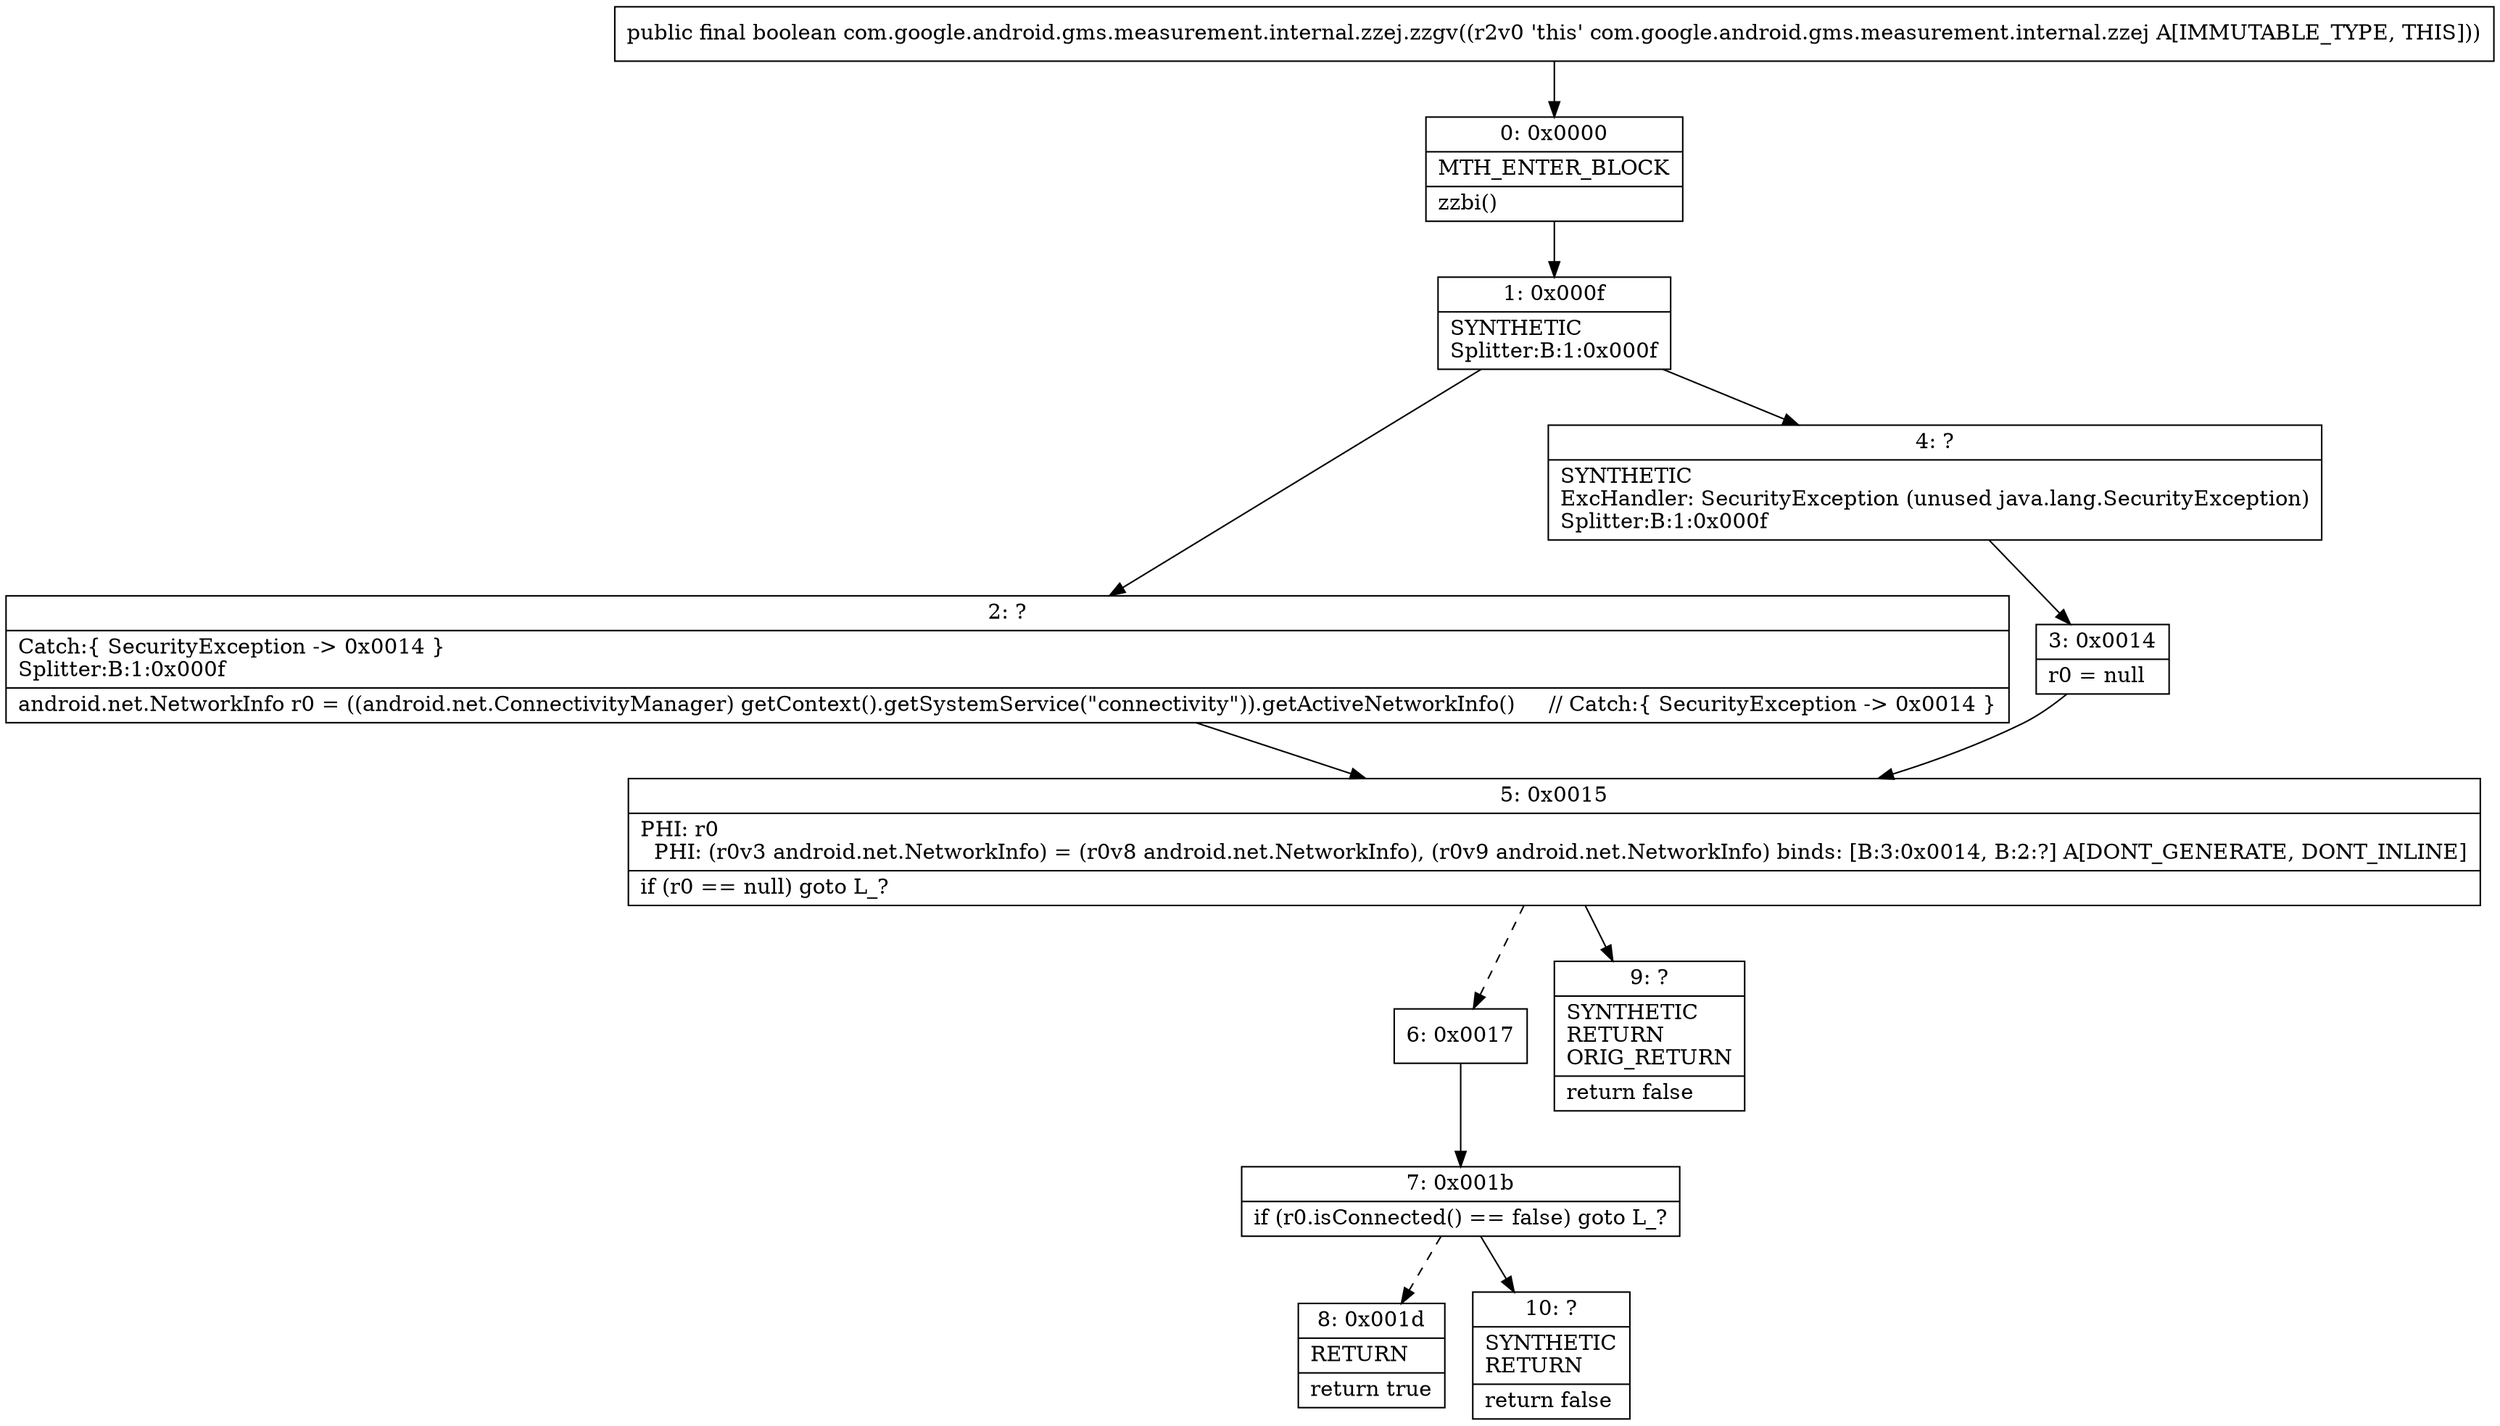 digraph "CFG forcom.google.android.gms.measurement.internal.zzej.zzgv()Z" {
Node_0 [shape=record,label="{0\:\ 0x0000|MTH_ENTER_BLOCK\l|zzbi()\l}"];
Node_1 [shape=record,label="{1\:\ 0x000f|SYNTHETIC\lSplitter:B:1:0x000f\l}"];
Node_2 [shape=record,label="{2\:\ ?|Catch:\{ SecurityException \-\> 0x0014 \}\lSplitter:B:1:0x000f\l|android.net.NetworkInfo r0 = ((android.net.ConnectivityManager) getContext().getSystemService(\"connectivity\")).getActiveNetworkInfo()     \/\/ Catch:\{ SecurityException \-\> 0x0014 \}\l}"];
Node_3 [shape=record,label="{3\:\ 0x0014|r0 = null\l}"];
Node_4 [shape=record,label="{4\:\ ?|SYNTHETIC\lExcHandler: SecurityException (unused java.lang.SecurityException)\lSplitter:B:1:0x000f\l}"];
Node_5 [shape=record,label="{5\:\ 0x0015|PHI: r0 \l  PHI: (r0v3 android.net.NetworkInfo) = (r0v8 android.net.NetworkInfo), (r0v9 android.net.NetworkInfo) binds: [B:3:0x0014, B:2:?] A[DONT_GENERATE, DONT_INLINE]\l|if (r0 == null) goto L_?\l}"];
Node_6 [shape=record,label="{6\:\ 0x0017}"];
Node_7 [shape=record,label="{7\:\ 0x001b|if (r0.isConnected() == false) goto L_?\l}"];
Node_8 [shape=record,label="{8\:\ 0x001d|RETURN\l|return true\l}"];
Node_9 [shape=record,label="{9\:\ ?|SYNTHETIC\lRETURN\lORIG_RETURN\l|return false\l}"];
Node_10 [shape=record,label="{10\:\ ?|SYNTHETIC\lRETURN\l|return false\l}"];
MethodNode[shape=record,label="{public final boolean com.google.android.gms.measurement.internal.zzej.zzgv((r2v0 'this' com.google.android.gms.measurement.internal.zzej A[IMMUTABLE_TYPE, THIS])) }"];
MethodNode -> Node_0;
Node_0 -> Node_1;
Node_1 -> Node_2;
Node_1 -> Node_4;
Node_2 -> Node_5;
Node_3 -> Node_5;
Node_4 -> Node_3;
Node_5 -> Node_6[style=dashed];
Node_5 -> Node_9;
Node_6 -> Node_7;
Node_7 -> Node_8[style=dashed];
Node_7 -> Node_10;
}

